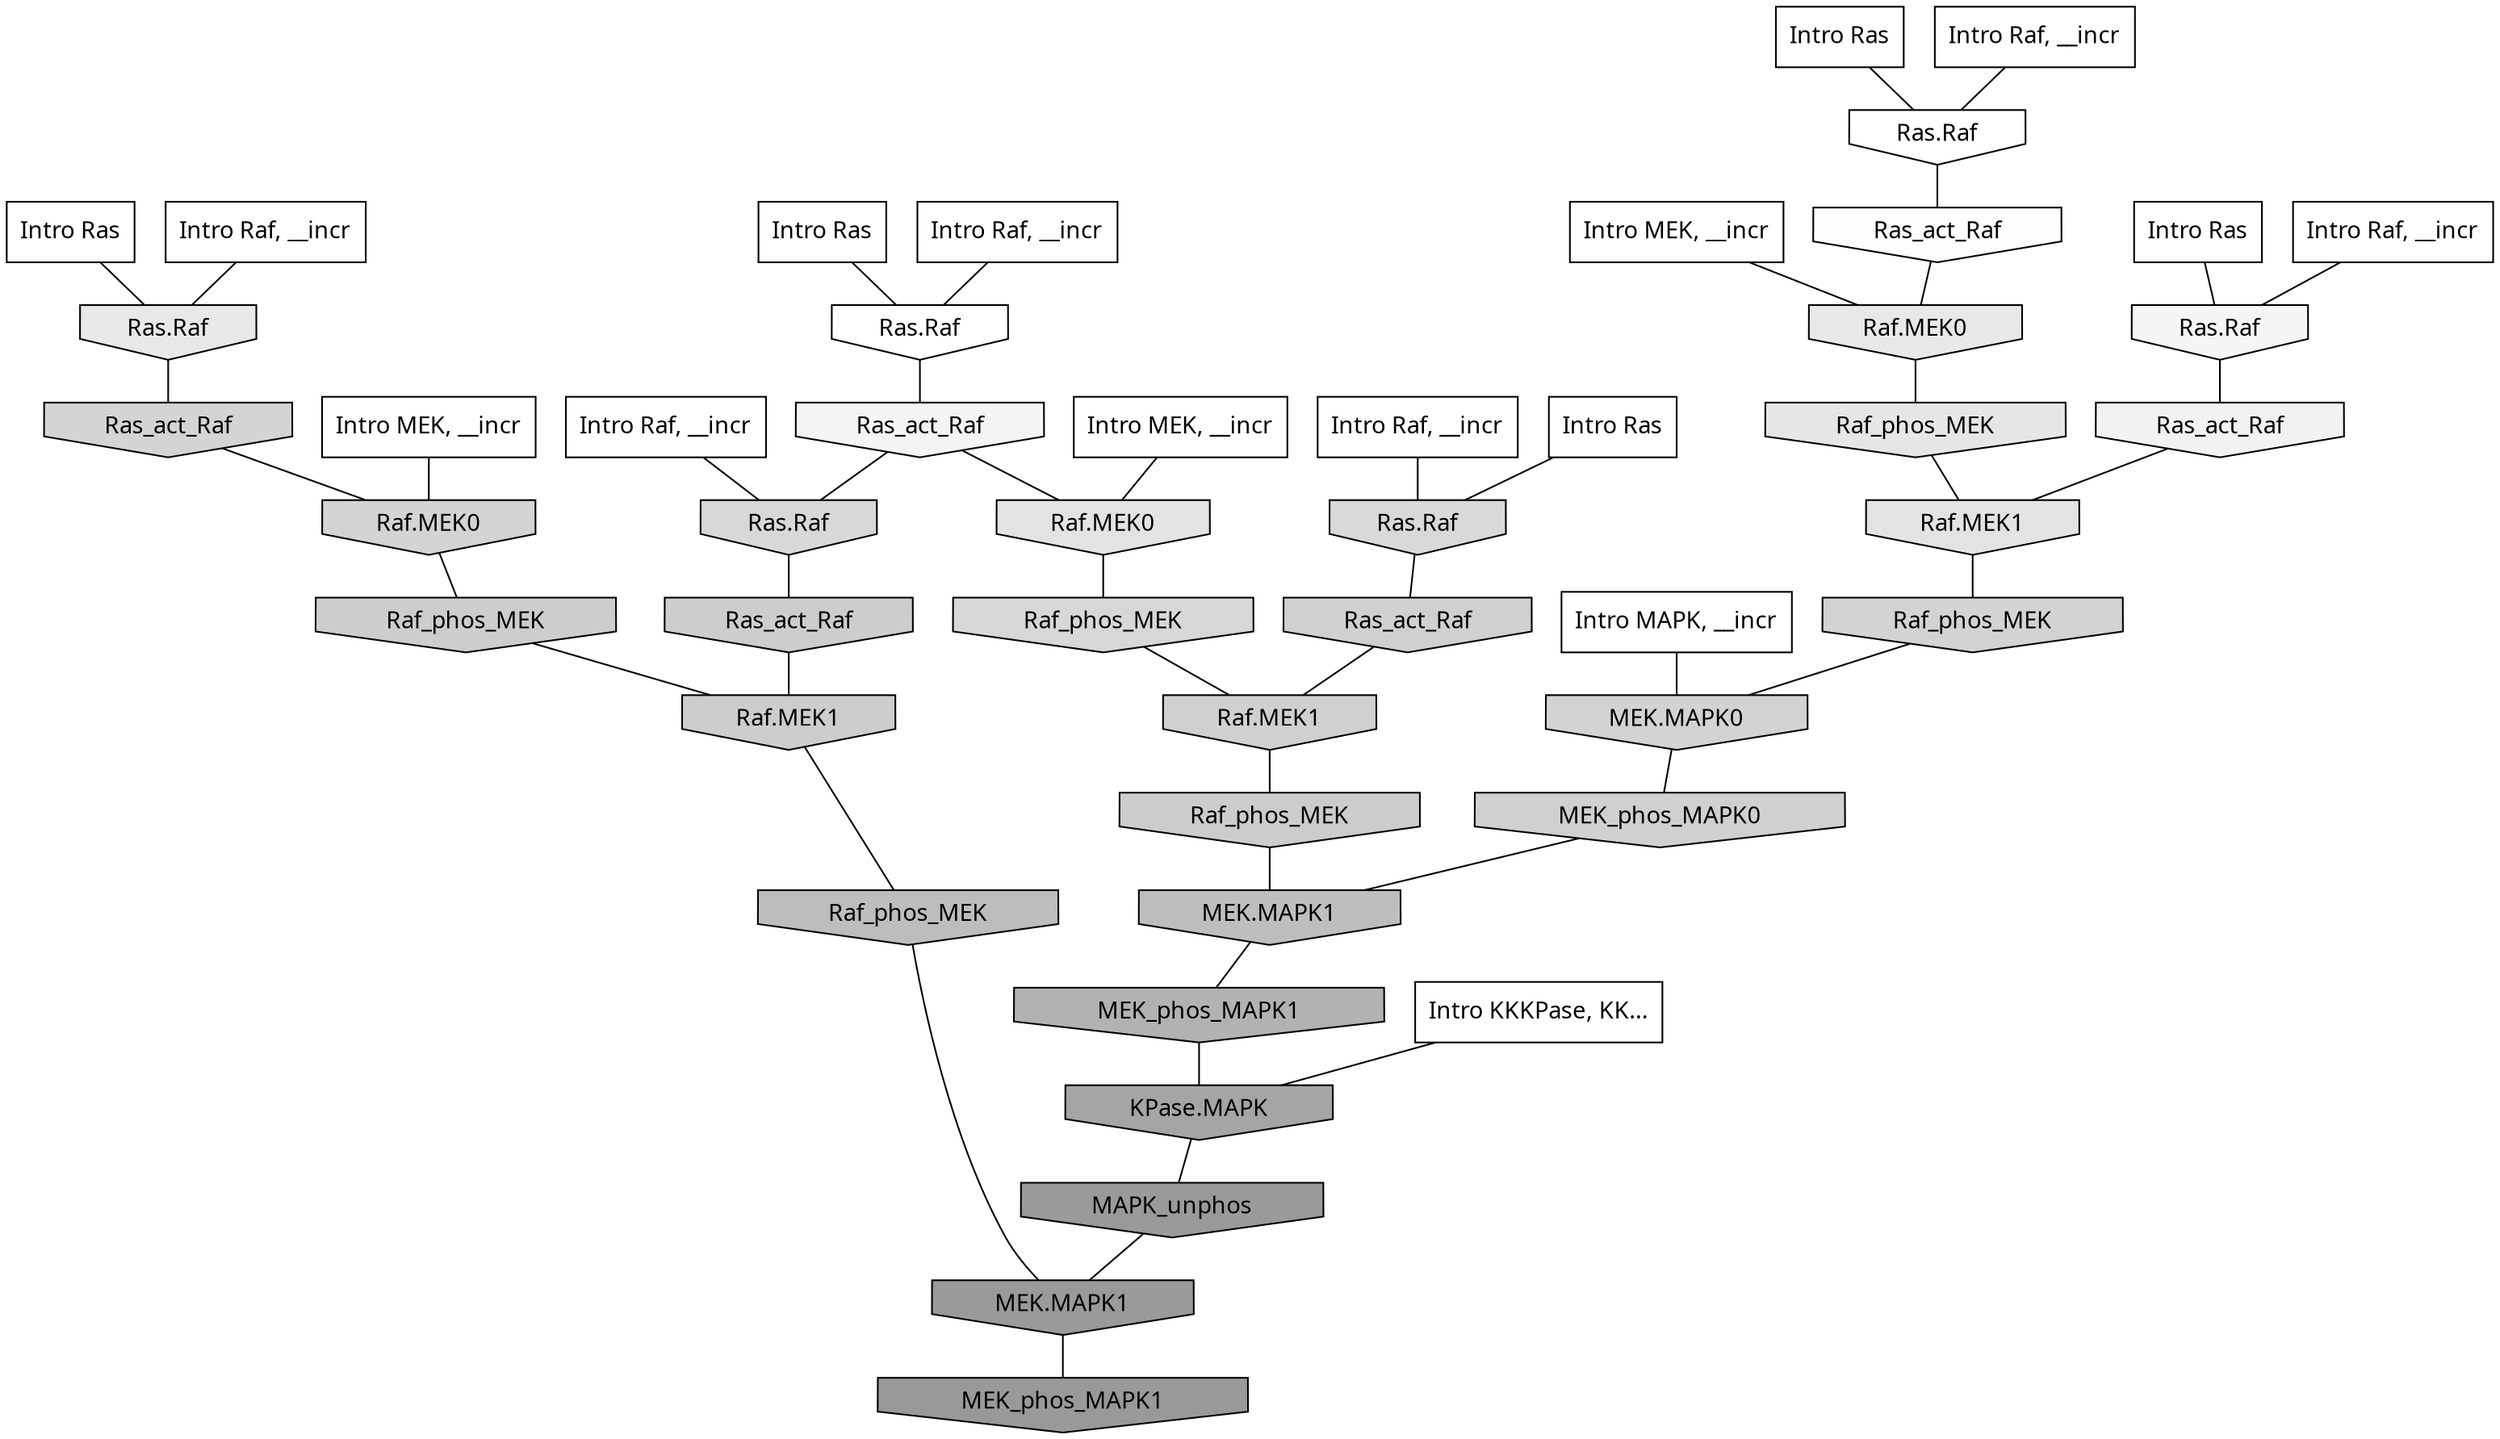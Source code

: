 digraph G{
  rankdir="TB";
  ranksep=0.30;
  node [fontname="CMU Serif"];
  edge [fontname="CMU Serif"];
  
  16 [label="Intro Ras", shape=rectangle, style=filled, fillcolor="0.000 0.000 1.000"]
  
  19 [label="Intro Ras", shape=rectangle, style=filled, fillcolor="0.000 0.000 1.000"]
  
  55 [label="Intro Ras", shape=rectangle, style=filled, fillcolor="0.000 0.000 1.000"]
  
  77 [label="Intro Ras", shape=rectangle, style=filled, fillcolor="0.000 0.000 1.000"]
  
  79 [label="Intro Ras", shape=rectangle, style=filled, fillcolor="0.000 0.000 1.000"]
  
  112 [label="Intro Raf, __incr", shape=rectangle, style=filled, fillcolor="0.000 0.000 1.000"]
  
  505 [label="Intro Raf, __incr", shape=rectangle, style=filled, fillcolor="0.000 0.000 1.000"]
  
  772 [label="Intro Raf, __incr", shape=rectangle, style=filled, fillcolor="0.000 0.000 1.000"]
  
  804 [label="Intro Raf, __incr", shape=rectangle, style=filled, fillcolor="0.000 0.000 1.000"]
  
  1010 [label="Intro Raf, __incr", shape=rectangle, style=filled, fillcolor="0.000 0.000 1.000"]
  
  1030 [label="Intro Raf, __incr", shape=rectangle, style=filled, fillcolor="0.000 0.000 1.000"]
  
  1336 [label="Intro MEK, __incr", shape=rectangle, style=filled, fillcolor="0.000 0.000 1.000"]
  
  1576 [label="Intro MEK, __incr", shape=rectangle, style=filled, fillcolor="0.000 0.000 1.000"]
  
  1909 [label="Intro MEK, __incr", shape=rectangle, style=filled, fillcolor="0.000 0.000 1.000"]
  
  2237 [label="Intro MAPK, __incr", shape=rectangle, style=filled, fillcolor="0.000 0.000 1.000"]
  
  3191 [label="Intro KKKPase, KK...", shape=rectangle, style=filled, fillcolor="0.000 0.000 1.000"]
  
  3262 [label="Ras.Raf", shape=invhouse, style=filled, fillcolor="0.000 0.000 1.000"]
  
  3296 [label="Ras.Raf", shape=invhouse, style=filled, fillcolor="0.000 0.000 1.000"]
  
  3416 [label="Ras_act_Raf", shape=invhouse, style=filled, fillcolor="0.000 0.000 0.990"]
  
  3807 [label="Ras.Raf", shape=invhouse, style=filled, fillcolor="0.000 0.000 0.958"]
  
  3826 [label="Ras_act_Raf", shape=invhouse, style=filled, fillcolor="0.000 0.000 0.957"]
  
  4072 [label="Ras_act_Raf", shape=invhouse, style=filled, fillcolor="0.000 0.000 0.947"]
  
  4927 [label="Ras.Raf", shape=invhouse, style=filled, fillcolor="0.000 0.000 0.909"]
  
  4983 [label="Raf.MEK0", shape=invhouse, style=filled, fillcolor="0.000 0.000 0.907"]
  
  5078 [label="Raf_phos_MEK", shape=invhouse, style=filled, fillcolor="0.000 0.000 0.902"]
  
  5428 [label="Raf.MEK1", shape=invhouse, style=filled, fillcolor="0.000 0.000 0.890"]
  
  5443 [label="Raf.MEK0", shape=invhouse, style=filled, fillcolor="0.000 0.000 0.889"]
  
  6574 [label="Ras.Raf", shape=invhouse, style=filled, fillcolor="0.000 0.000 0.851"]
  
  6844 [label="Ras.Raf", shape=invhouse, style=filled, fillcolor="0.000 0.000 0.844"]
  
  6987 [label="Raf_phos_MEK", shape=invhouse, style=filled, fillcolor="0.000 0.000 0.840"]
  
  7536 [label="Ras_act_Raf", shape=invhouse, style=filled, fillcolor="0.000 0.000 0.829"]
  
  7545 [label="Raf.MEK0", shape=invhouse, style=filled, fillcolor="0.000 0.000 0.829"]
  
  7714 [label="Raf_phos_MEK", shape=invhouse, style=filled, fillcolor="0.000 0.000 0.825"]
  
  7718 [label="MEK.MAPK0", shape=invhouse, style=filled, fillcolor="0.000 0.000 0.825"]
  
  8229 [label="Ras_act_Raf", shape=invhouse, style=filled, fillcolor="0.000 0.000 0.815"]
  
  8239 [label="Raf.MEK1", shape=invhouse, style=filled, fillcolor="0.000 0.000 0.814"]
  
  8296 [label="MEK_phos_MAPK0", shape=invhouse, style=filled, fillcolor="0.000 0.000 0.813"]
  
  8724 [label="Raf_phos_MEK", shape=invhouse, style=filled, fillcolor="0.000 0.000 0.804"]
  
  8824 [label="Ras_act_Raf", shape=invhouse, style=filled, fillcolor="0.000 0.000 0.802"]
  
  8827 [label="Raf.MEK1", shape=invhouse, style=filled, fillcolor="0.000 0.000 0.802"]
  
  8972 [label="Raf_phos_MEK", shape=invhouse, style=filled, fillcolor="0.000 0.000 0.799"]
  
  13032 [label="MEK.MAPK1", shape=invhouse, style=filled, fillcolor="0.000 0.000 0.746"]
  
  13515 [label="Raf_phos_MEK", shape=invhouse, style=filled, fillcolor="0.000 0.000 0.740"]
  
  16896 [label="MEK_phos_MAPK1", shape=invhouse, style=filled, fillcolor="0.000 0.000 0.699"]
  
  18990 [label="KPase.MAPK", shape=invhouse, style=filled, fillcolor="0.000 0.000 0.646"]
  
  20220 [label="MAPK_unphos", shape=invhouse, style=filled, fillcolor="0.000 0.000 0.602"]
  
  20221 [label="MEK.MAPK1", shape=invhouse, style=filled, fillcolor="0.000 0.000 0.602"]
  
  20271 [label="MEK_phos_MAPK1", shape=invhouse, style=filled, fillcolor="0.000 0.000 0.600"]
  
  
  20221 -> 20271 [dir=none, color="0.000 0.000 0.000"] 
  20220 -> 20221 [dir=none, color="0.000 0.000 0.000"] 
  18990 -> 20220 [dir=none, color="0.000 0.000 0.000"] 
  16896 -> 18990 [dir=none, color="0.000 0.000 0.000"] 
  13515 -> 20221 [dir=none, color="0.000 0.000 0.000"] 
  13032 -> 16896 [dir=none, color="0.000 0.000 0.000"] 
  8972 -> 13032 [dir=none, color="0.000 0.000 0.000"] 
  8827 -> 13515 [dir=none, color="0.000 0.000 0.000"] 
  8824 -> 8827 [dir=none, color="0.000 0.000 0.000"] 
  8724 -> 8827 [dir=none, color="0.000 0.000 0.000"] 
  8296 -> 13032 [dir=none, color="0.000 0.000 0.000"] 
  8239 -> 8972 [dir=none, color="0.000 0.000 0.000"] 
  8229 -> 8239 [dir=none, color="0.000 0.000 0.000"] 
  7718 -> 8296 [dir=none, color="0.000 0.000 0.000"] 
  7714 -> 7718 [dir=none, color="0.000 0.000 0.000"] 
  7545 -> 8724 [dir=none, color="0.000 0.000 0.000"] 
  7536 -> 7545 [dir=none, color="0.000 0.000 0.000"] 
  6987 -> 8239 [dir=none, color="0.000 0.000 0.000"] 
  6844 -> 8824 [dir=none, color="0.000 0.000 0.000"] 
  6574 -> 8229 [dir=none, color="0.000 0.000 0.000"] 
  5443 -> 6987 [dir=none, color="0.000 0.000 0.000"] 
  5428 -> 7714 [dir=none, color="0.000 0.000 0.000"] 
  5078 -> 5428 [dir=none, color="0.000 0.000 0.000"] 
  4983 -> 5078 [dir=none, color="0.000 0.000 0.000"] 
  4927 -> 7536 [dir=none, color="0.000 0.000 0.000"] 
  4072 -> 5428 [dir=none, color="0.000 0.000 0.000"] 
  3826 -> 5443 [dir=none, color="0.000 0.000 0.000"] 
  3826 -> 6844 [dir=none, color="0.000 0.000 0.000"] 
  3807 -> 4072 [dir=none, color="0.000 0.000 0.000"] 
  3416 -> 4983 [dir=none, color="0.000 0.000 0.000"] 
  3296 -> 3826 [dir=none, color="0.000 0.000 0.000"] 
  3262 -> 3416 [dir=none, color="0.000 0.000 0.000"] 
  3191 -> 18990 [dir=none, color="0.000 0.000 0.000"] 
  2237 -> 7718 [dir=none, color="0.000 0.000 0.000"] 
  1909 -> 4983 [dir=none, color="0.000 0.000 0.000"] 
  1576 -> 5443 [dir=none, color="0.000 0.000 0.000"] 
  1336 -> 7545 [dir=none, color="0.000 0.000 0.000"] 
  1030 -> 4927 [dir=none, color="0.000 0.000 0.000"] 
  1010 -> 6574 [dir=none, color="0.000 0.000 0.000"] 
  804 -> 6844 [dir=none, color="0.000 0.000 0.000"] 
  772 -> 3807 [dir=none, color="0.000 0.000 0.000"] 
  505 -> 3296 [dir=none, color="0.000 0.000 0.000"] 
  112 -> 3262 [dir=none, color="0.000 0.000 0.000"] 
  79 -> 3296 [dir=none, color="0.000 0.000 0.000"] 
  77 -> 4927 [dir=none, color="0.000 0.000 0.000"] 
  55 -> 3807 [dir=none, color="0.000 0.000 0.000"] 
  19 -> 3262 [dir=none, color="0.000 0.000 0.000"] 
  16 -> 6574 [dir=none, color="0.000 0.000 0.000"] 
  
  }
